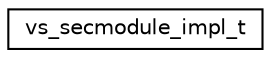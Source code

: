 digraph "Graphical Class Hierarchy"
{
 // LATEX_PDF_SIZE
  edge [fontname="Helvetica",fontsize="10",labelfontname="Helvetica",labelfontsize="10"];
  node [fontname="Helvetica",fontsize="10",shape=record];
  rankdir="LR";
  Node0 [label="vs_secmodule_impl_t",height=0.2,width=0.4,color="black", fillcolor="white", style="filled",URL="$structvs__secmodule__impl__t.html",tooltip="Security Module implementation."];
}
